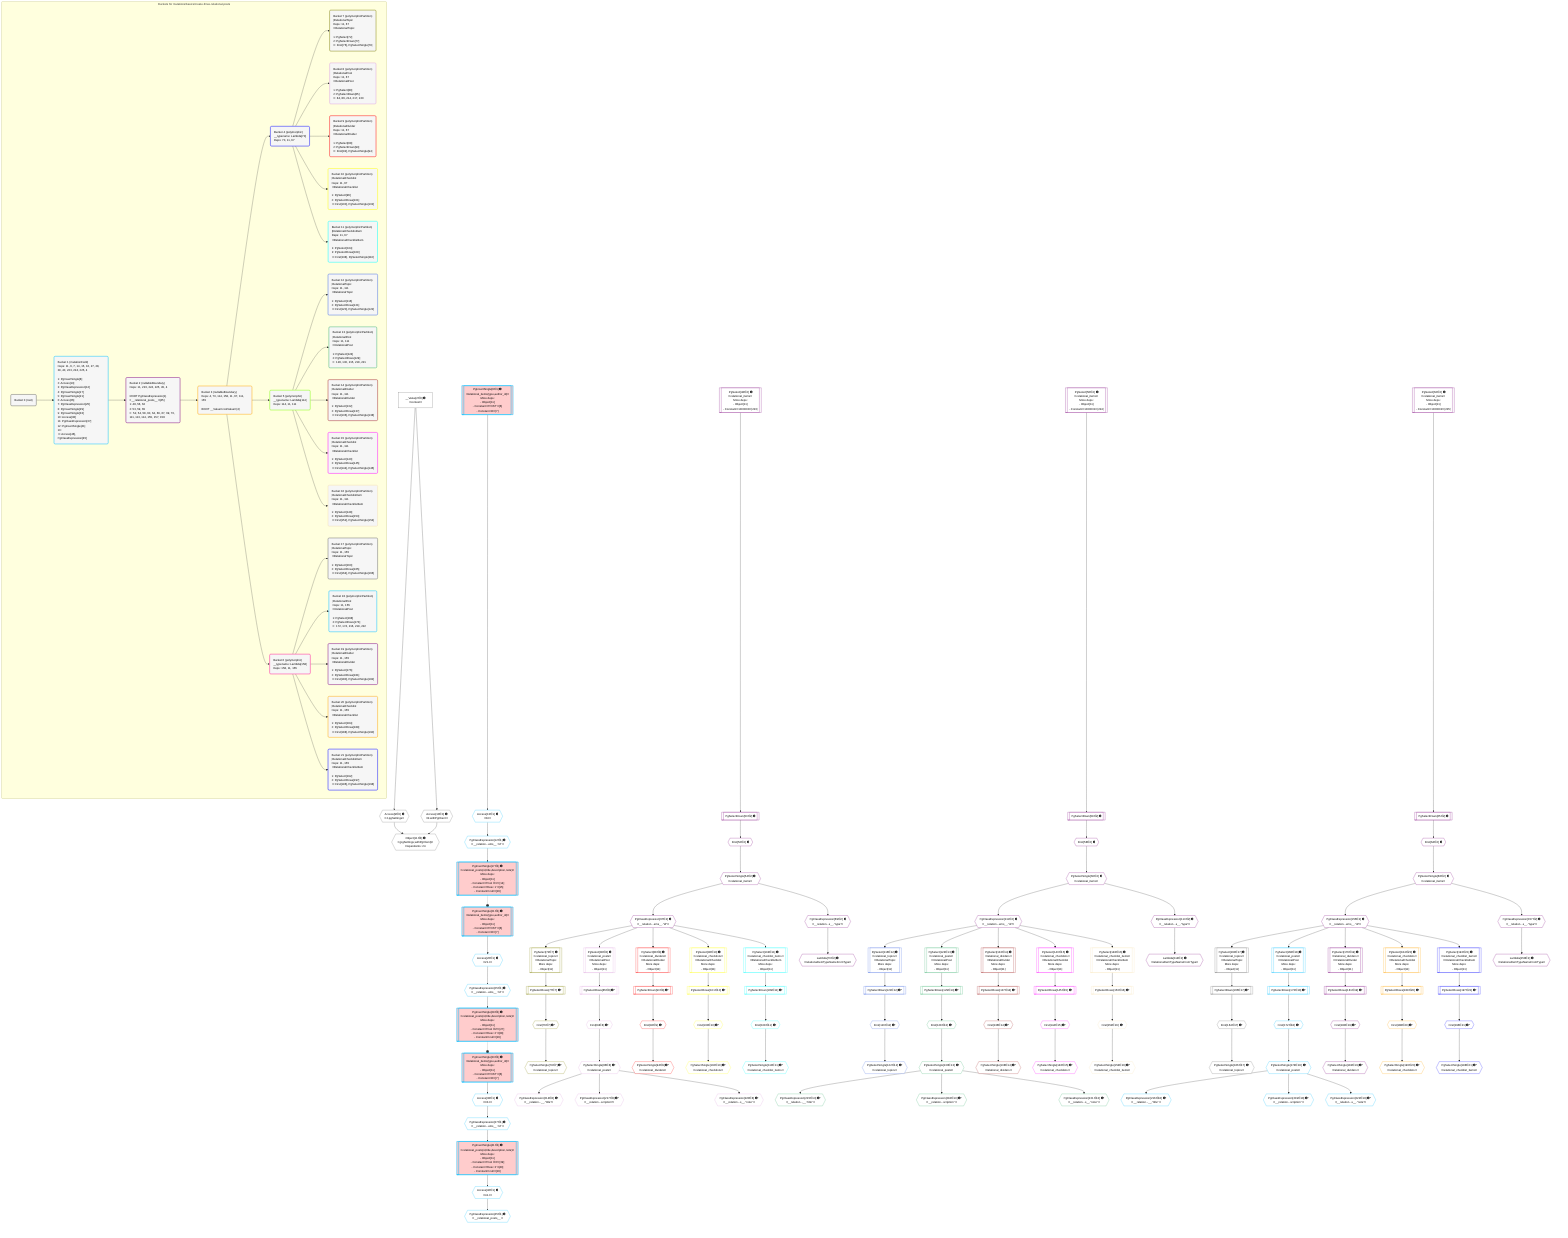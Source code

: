 %%{init: {'themeVariables': { 'fontSize': '12px'}}}%%
graph TD
    classDef path fill:#eee,stroke:#000,color:#000
    classDef plan fill:#fff,stroke-width:1px,color:#000
    classDef itemplan fill:#fff,stroke-width:2px,color:#000
    classDef unbatchedplan fill:#dff,stroke-width:1px,color:#000
    classDef sideeffectplan fill:#fcc,stroke-width:2px,color:#000
    classDef bucket fill:#f6f6f6,color:#000,stroke-width:2px,text-align:left

    subgraph "Buckets for mutations/basics/create-three-relational-posts"
    Bucket0("Bucket 0 (root)"):::bucket
    Bucket1("Bucket 1 (mutationField)<br />Deps: 11, 6, 7, 14, 15, 16, 27, 28, 39, 40, 223, 224, 225, 4<br /><br />1: PgInsertSingle[8]<br />2: Access[13]<br />3: PgClassExpression[12]<br />4: PgInsertSingle[17]<br />5: PgInsertSingle[21]<br />6: Access[26]<br />7: PgClassExpression[25]<br />8: PgInsertSingle[29]<br />9: PgInsertSingle[33]<br />10: Access[38]<br />11: PgClassExpression[37]<br />12: PgInsertSingle[41]<br />13: <br />ᐳ: Access[46], PgClassExpression[45]"):::bucket
    Bucket2("Bucket 2 (nullableBoundary)<br />Deps: 11, 223, 224, 225, 45, 4<br /><br />ROOT PgClassExpression{1}ᐸ__relational_posts__ᐳ[45]<br />1: 48, 56, 62<br />2: 53, 59, 65<br />ᐳ: 52, 54, 58, 60, 64, 66, 67, 69, 70, 111, 113, 114, 155, 157, 158"):::bucket
    Bucket3("Bucket 3 (nullableBoundary)<br />Deps: 4, 70, 114, 158, 11, 67, 111, 155<br /><br />ROOT __ValueᐸrootValueᐳ[4]"):::bucket
    Bucket4("Bucket 4 (polymorphic)<br />__typename: Lambda[70]<br />Deps: 70, 11, 67"):::bucket
    Bucket5("Bucket 5 (polymorphic)<br />__typename: Lambda[114]<br />Deps: 114, 11, 111"):::bucket
    Bucket6("Bucket 6 (polymorphic)<br />__typename: Lambda[158]<br />Deps: 158, 11, 155"):::bucket
    Bucket7("Bucket 7 (polymorphicPartition)<br />|RelationalTopic<br />Deps: 11, 67<br />ᐳRelationalTopic<br /><br />1: PgSelect[72]<br />2: PgSelectRows[77]<br />ᐳ: First[76], PgSelectSingle[78]"):::bucket
    Bucket8("Bucket 8 (polymorphicPartition)<br />|RelationalPost<br />Deps: 11, 67<br />ᐳRelationalPost<br /><br />1: PgSelect[80]<br />2: PgSelectRows[85]<br />ᐳ: 84, 86, 214, 217, 220"):::bucket
    Bucket9("Bucket 9 (polymorphicPartition)<br />|RelationalDivider<br />Deps: 11, 67<br />ᐳRelationalDivider<br /><br />1: PgSelect[88]<br />2: PgSelectRows[93]<br />ᐳ: First[92], PgSelectSingle[94]"):::bucket
    Bucket10("Bucket 10 (polymorphicPartition)<br />|RelationalChecklist<br />Deps: 11, 67<br />ᐳRelationalChecklist<br /><br />1: PgSelect[96]<br />2: PgSelectRows[101]<br />ᐳ: First[100], PgSelectSingle[102]"):::bucket
    Bucket11("Bucket 11 (polymorphicPartition)<br />|RelationalChecklistItem<br />Deps: 11, 67<br />ᐳRelationalChecklistItem<br /><br />1: PgSelect[104]<br />2: PgSelectRows[109]<br />ᐳ: First[108], PgSelectSingle[110]"):::bucket
    Bucket12("Bucket 12 (polymorphicPartition)<br />|RelationalTopic<br />Deps: 11, 111<br />ᐳRelationalTopic<br /><br />1: PgSelect[116]<br />2: PgSelectRows[121]<br />ᐳ: First[120], PgSelectSingle[122]"):::bucket
    Bucket13("Bucket 13 (polymorphicPartition)<br />|RelationalPost<br />Deps: 11, 111<br />ᐳRelationalPost<br /><br />1: PgSelect[124]<br />2: PgSelectRows[129]<br />ᐳ: 128, 130, 215, 218, 221"):::bucket
    Bucket14("Bucket 14 (polymorphicPartition)<br />|RelationalDivider<br />Deps: 11, 111<br />ᐳRelationalDivider<br /><br />1: PgSelect[132]<br />2: PgSelectRows[137]<br />ᐳ: First[136], PgSelectSingle[138]"):::bucket
    Bucket15("Bucket 15 (polymorphicPartition)<br />|RelationalChecklist<br />Deps: 11, 111<br />ᐳRelationalChecklist<br /><br />1: PgSelect[140]<br />2: PgSelectRows[145]<br />ᐳ: First[144], PgSelectSingle[146]"):::bucket
    Bucket16("Bucket 16 (polymorphicPartition)<br />|RelationalChecklistItem<br />Deps: 11, 111<br />ᐳRelationalChecklistItem<br /><br />1: PgSelect[148]<br />2: PgSelectRows[153]<br />ᐳ: First[152], PgSelectSingle[154]"):::bucket
    Bucket17("Bucket 17 (polymorphicPartition)<br />|RelationalTopic<br />Deps: 11, 155<br />ᐳRelationalTopic<br /><br />1: PgSelect[160]<br />2: PgSelectRows[165]<br />ᐳ: First[164], PgSelectSingle[166]"):::bucket
    Bucket18("Bucket 18 (polymorphicPartition)<br />|RelationalPost<br />Deps: 11, 155<br />ᐳRelationalPost<br /><br />1: PgSelect[168]<br />2: PgSelectRows[173]<br />ᐳ: 172, 174, 216, 219, 222"):::bucket
    Bucket19("Bucket 19 (polymorphicPartition)<br />|RelationalDivider<br />Deps: 11, 155<br />ᐳRelationalDivider<br /><br />1: PgSelect[176]<br />2: PgSelectRows[181]<br />ᐳ: First[180], PgSelectSingle[182]"):::bucket
    Bucket20("Bucket 20 (polymorphicPartition)<br />|RelationalChecklist<br />Deps: 11, 155<br />ᐳRelationalChecklist<br /><br />1: PgSelect[184]<br />2: PgSelectRows[189]<br />ᐳ: First[188], PgSelectSingle[190]"):::bucket
    Bucket21("Bucket 21 (polymorphicPartition)<br />|RelationalChecklistItem<br />Deps: 11, 155<br />ᐳRelationalChecklistItem<br /><br />1: PgSelect[192]<br />2: PgSelectRows[197]<br />ᐳ: First[196], PgSelectSingle[198]"):::bucket
    end
    Bucket0 --> Bucket1
    Bucket1 --> Bucket2
    Bucket2 --> Bucket3
    Bucket3 --> Bucket4 & Bucket5 & Bucket6
    Bucket4 --> Bucket7 & Bucket8 & Bucket9 & Bucket10 & Bucket11
    Bucket5 --> Bucket12 & Bucket13 & Bucket14 & Bucket15 & Bucket16
    Bucket6 --> Bucket17 & Bucket18 & Bucket19 & Bucket20 & Bucket21

    %% plan dependencies
    Object11{{"Object[11∈0] ➊<br />ᐸ{pgSettings,withPgClient}ᐳ<br />Dependents: 24"}}:::plan
    Access9{{"Access[9∈0] ➊<br />ᐸ2.pgSettingsᐳ"}}:::plan
    Access10{{"Access[10∈0] ➊<br />ᐸ2.withPgClientᐳ"}}:::plan
    Access9 & Access10 --> Object11
    __Value2["__Value[2∈0] ➊<br />ᐸcontextᐳ"]:::plan
    __Value2 --> Access9
    __Value2 --> Access10
    PgInsertSingle17[["PgInsertSingle[17∈1] ➊<br />ᐸrelational_posts(id,title,description,note)ᐳ<br />More deps:<br />- Object[11]<br />- Constantᐸ'Post ꖛ1'ᐳ[14]<br />- Constantᐸ'Desc 1'ᐳ[15]<br />- Constantᐸnullᐳ[16]"]]:::sideeffectplan
    PgClassExpression12{{"PgClassExpression[12∈1] ➊<br />ᐸ__relation...ems__.”id”ᐳ"}}:::plan
    PgClassExpression12 --> PgInsertSingle17
    PgInsertSingle29[["PgInsertSingle[29∈1] ➊<br />ᐸrelational_posts(id,title,description,note)ᐳ<br />More deps:<br />- Object[11]<br />- Constantᐸ'Post ꖛ2'ᐳ[27]<br />- Constantᐸ'Desc 2'ᐳ[28]<br />- Constantᐸnullᐳ[16]"]]:::sideeffectplan
    PgClassExpression25{{"PgClassExpression[25∈1] ➊<br />ᐸ__relation...ems__.”id”ᐳ"}}:::plan
    PgClassExpression25 --> PgInsertSingle29
    PgInsertSingle41[["PgInsertSingle[41∈1] ➊<br />ᐸrelational_posts(id,title,description,note)ᐳ<br />More deps:<br />- Object[11]<br />- Constantᐸ'Post ꖛ3'ᐳ[39]<br />- Constantᐸ'Desc 3'ᐳ[40]<br />- Constantᐸnullᐳ[16]"]]:::sideeffectplan
    PgClassExpression37{{"PgClassExpression[37∈1] ➊<br />ᐸ__relation...ems__.”id”ᐳ"}}:::plan
    PgClassExpression37 --> PgInsertSingle41
    PgInsertSingle8[["PgInsertSingle[8∈1] ➊<br />ᐸrelational_items(type,author_id)ᐳ<br />More deps:<br />- Object[11]<br />- Constantᐸ'POST'ᐳ[6]<br />- Constantᐸ2ᐳ[7]"]]:::sideeffectplan
    PgInsertSingle21[["PgInsertSingle[21∈1] ➊<br />ᐸrelational_items(type,author_id)ᐳ<br />More deps:<br />- Object[11]<br />- Constantᐸ'POST'ᐳ[6]<br />- Constantᐸ2ᐳ[7]"]]:::sideeffectplan
    PgInsertSingle33[["PgInsertSingle[33∈1] ➊<br />ᐸrelational_items(type,author_id)ᐳ<br />More deps:<br />- Object[11]<br />- Constantᐸ'POST'ᐳ[6]<br />- Constantᐸ2ᐳ[7]"]]:::sideeffectplan
    Access13{{"Access[13∈1] ➊<br />ᐸ8.tᐳ"}}:::plan
    Access13 --> PgClassExpression12
    PgInsertSingle8 --> Access13
    Access26{{"Access[26∈1] ➊<br />ᐸ21.tᐳ"}}:::plan
    Access26 --> PgClassExpression25
    PgInsertSingle21 --> Access26
    Access38{{"Access[38∈1] ➊<br />ᐸ33.tᐳ"}}:::plan
    Access38 --> PgClassExpression37
    PgInsertSingle33 --> Access38
    PgClassExpression45{{"PgClassExpression[45∈1] ➊<br />ᐸ__relational_posts__ᐳ"}}:::plan
    Access46{{"Access[46∈1] ➊<br />ᐸ41.tᐳ"}}:::plan
    Access46 --> PgClassExpression45
    PgInsertSingle41 --> Access46
    PgSelect48[["PgSelect[48∈2] ➊<br />ᐸrelational_itemsᐳ<br />More deps:<br />- Object[11]<br />- Constantᐸ1000000ᐳ[223]"]]:::plan
    PgSelect56[["PgSelect[56∈2] ➊<br />ᐸrelational_itemsᐳ<br />More deps:<br />- Object[11]<br />- Constantᐸ1000001ᐳ[224]"]]:::plan
    PgSelect62[["PgSelect[62∈2] ➊<br />ᐸrelational_itemsᐳ<br />More deps:<br />- Object[11]<br />- Constantᐸ1000002ᐳ[225]"]]:::plan
    First52{{"First[52∈2] ➊"}}:::plan
    PgSelectRows53[["PgSelectRows[53∈2] ➊"]]:::plan
    PgSelectRows53 --> First52
    PgSelect48 --> PgSelectRows53
    PgSelectSingle54{{"PgSelectSingle[54∈2] ➊<br />ᐸrelational_itemsᐳ"}}:::plan
    First52 --> PgSelectSingle54
    First58{{"First[58∈2] ➊"}}:::plan
    PgSelectRows59[["PgSelectRows[59∈2] ➊"]]:::plan
    PgSelectRows59 --> First58
    PgSelect56 --> PgSelectRows59
    PgSelectSingle60{{"PgSelectSingle[60∈2] ➊<br />ᐸrelational_itemsᐳ"}}:::plan
    First58 --> PgSelectSingle60
    First64{{"First[64∈2] ➊"}}:::plan
    PgSelectRows65[["PgSelectRows[65∈2] ➊"]]:::plan
    PgSelectRows65 --> First64
    PgSelect62 --> PgSelectRows65
    PgSelectSingle66{{"PgSelectSingle[66∈2] ➊<br />ᐸrelational_itemsᐳ"}}:::plan
    First64 --> PgSelectSingle66
    PgClassExpression67{{"PgClassExpression[67∈2] ➊<br />ᐸ__relation...ems__.”id”ᐳ"}}:::plan
    PgSelectSingle54 --> PgClassExpression67
    PgClassExpression69{{"PgClassExpression[69∈2] ➊<br />ᐸ__relation...s__.”type”ᐳ"}}:::plan
    PgSelectSingle54 --> PgClassExpression69
    Lambda70{{"Lambda[70∈2] ➊<br />ᐸrelationalItemTypeNameFromTypeᐳ"}}:::plan
    PgClassExpression69 --> Lambda70
    PgClassExpression111{{"PgClassExpression[111∈2] ➊<br />ᐸ__relation...ems__.”id”ᐳ"}}:::plan
    PgSelectSingle60 --> PgClassExpression111
    PgClassExpression113{{"PgClassExpression[113∈2] ➊<br />ᐸ__relation...s__.”type”ᐳ"}}:::plan
    PgSelectSingle60 --> PgClassExpression113
    Lambda114{{"Lambda[114∈2] ➊<br />ᐸrelationalItemTypeNameFromTypeᐳ"}}:::plan
    PgClassExpression113 --> Lambda114
    PgClassExpression155{{"PgClassExpression[155∈2] ➊<br />ᐸ__relation...ems__.”id”ᐳ"}}:::plan
    PgSelectSingle66 --> PgClassExpression155
    PgClassExpression157{{"PgClassExpression[157∈2] ➊<br />ᐸ__relation...s__.”type”ᐳ"}}:::plan
    PgSelectSingle66 --> PgClassExpression157
    Lambda158{{"Lambda[158∈2] ➊<br />ᐸrelationalItemTypeNameFromTypeᐳ"}}:::plan
    PgClassExpression157 --> Lambda158
    PgSelect72[["PgSelect[72∈7] ➊<br />ᐸrelational_topicsᐳ<br />ᐳRelationalTopic<br />More deps:<br />- Object[11]"]]:::plan
    PgClassExpression67 --> PgSelect72
    First76{{"First[76∈7] ➊^"}}:::plan
    PgSelectRows77[["PgSelectRows[77∈7] ➊^"]]:::plan
    PgSelectRows77 --> First76
    PgSelect72 --> PgSelectRows77
    PgSelectSingle78{{"PgSelectSingle[78∈7] ➊^<br />ᐸrelational_topicsᐳ"}}:::plan
    First76 --> PgSelectSingle78
    PgSelect80[["PgSelect[80∈8] ➊<br />ᐸrelational_postsᐳ<br />ᐳRelationalPost<br />More deps:<br />- Object[11]"]]:::plan
    PgClassExpression67 --> PgSelect80
    First84{{"First[84∈8] ➊^"}}:::plan
    PgSelectRows85[["PgSelectRows[85∈8] ➊^"]]:::plan
    PgSelectRows85 --> First84
    PgSelect80 --> PgSelectRows85
    PgSelectSingle86{{"PgSelectSingle[86∈8] ➊^<br />ᐸrelational_postsᐳ"}}:::plan
    First84 --> PgSelectSingle86
    PgClassExpression214{{"PgClassExpression[214∈8] ➊^<br />ᐸ__relation...__.”title”ᐳ"}}:::plan
    PgSelectSingle86 --> PgClassExpression214
    PgClassExpression217{{"PgClassExpression[217∈8] ➊^<br />ᐸ__relation...scription”ᐳ"}}:::plan
    PgSelectSingle86 --> PgClassExpression217
    PgClassExpression220{{"PgClassExpression[220∈8] ➊^<br />ᐸ__relation...s__.”note”ᐳ"}}:::plan
    PgSelectSingle86 --> PgClassExpression220
    PgSelect88[["PgSelect[88∈9] ➊<br />ᐸrelational_dividersᐳ<br />ᐳRelationalDivider<br />More deps:<br />- Object[11]"]]:::plan
    PgClassExpression67 --> PgSelect88
    First92{{"First[92∈9] ➊^"}}:::plan
    PgSelectRows93[["PgSelectRows[93∈9] ➊^"]]:::plan
    PgSelectRows93 --> First92
    PgSelect88 --> PgSelectRows93
    PgSelectSingle94{{"PgSelectSingle[94∈9] ➊^<br />ᐸrelational_dividersᐳ"}}:::plan
    First92 --> PgSelectSingle94
    PgSelect96[["PgSelect[96∈10] ➊<br />ᐸrelational_checklistsᐳ<br />ᐳRelationalChecklist<br />More deps:<br />- Object[11]"]]:::plan
    PgClassExpression67 --> PgSelect96
    First100{{"First[100∈10] ➊^"}}:::plan
    PgSelectRows101[["PgSelectRows[101∈10] ➊^"]]:::plan
    PgSelectRows101 --> First100
    PgSelect96 --> PgSelectRows101
    PgSelectSingle102{{"PgSelectSingle[102∈10] ➊^<br />ᐸrelational_checklistsᐳ"}}:::plan
    First100 --> PgSelectSingle102
    PgSelect104[["PgSelect[104∈11] ➊<br />ᐸrelational_checklist_itemsᐳ<br />ᐳRelationalChecklistItem<br />More deps:<br />- Object[11]"]]:::plan
    PgClassExpression67 --> PgSelect104
    First108{{"First[108∈11] ➊^"}}:::plan
    PgSelectRows109[["PgSelectRows[109∈11] ➊^"]]:::plan
    PgSelectRows109 --> First108
    PgSelect104 --> PgSelectRows109
    PgSelectSingle110{{"PgSelectSingle[110∈11] ➊^<br />ᐸrelational_checklist_itemsᐳ"}}:::plan
    First108 --> PgSelectSingle110
    PgSelect116[["PgSelect[116∈12] ➊<br />ᐸrelational_topicsᐳ<br />ᐳRelationalTopic<br />More deps:<br />- Object[11]"]]:::plan
    PgClassExpression111 --> PgSelect116
    First120{{"First[120∈12] ➊^"}}:::plan
    PgSelectRows121[["PgSelectRows[121∈12] ➊^"]]:::plan
    PgSelectRows121 --> First120
    PgSelect116 --> PgSelectRows121
    PgSelectSingle122{{"PgSelectSingle[122∈12] ➊^<br />ᐸrelational_topicsᐳ"}}:::plan
    First120 --> PgSelectSingle122
    PgSelect124[["PgSelect[124∈13] ➊<br />ᐸrelational_postsᐳ<br />ᐳRelationalPost<br />More deps:<br />- Object[11]"]]:::plan
    PgClassExpression111 --> PgSelect124
    First128{{"First[128∈13] ➊^"}}:::plan
    PgSelectRows129[["PgSelectRows[129∈13] ➊^"]]:::plan
    PgSelectRows129 --> First128
    PgSelect124 --> PgSelectRows129
    PgSelectSingle130{{"PgSelectSingle[130∈13] ➊^<br />ᐸrelational_postsᐳ"}}:::plan
    First128 --> PgSelectSingle130
    PgClassExpression215{{"PgClassExpression[215∈13] ➊^<br />ᐸ__relation...__.”title”ᐳ"}}:::plan
    PgSelectSingle130 --> PgClassExpression215
    PgClassExpression218{{"PgClassExpression[218∈13] ➊^<br />ᐸ__relation...scription”ᐳ"}}:::plan
    PgSelectSingle130 --> PgClassExpression218
    PgClassExpression221{{"PgClassExpression[221∈13] ➊^<br />ᐸ__relation...s__.”note”ᐳ"}}:::plan
    PgSelectSingle130 --> PgClassExpression221
    PgSelect132[["PgSelect[132∈14] ➊<br />ᐸrelational_dividersᐳ<br />ᐳRelationalDivider<br />More deps:<br />- Object[11]"]]:::plan
    PgClassExpression111 --> PgSelect132
    First136{{"First[136∈14] ➊^"}}:::plan
    PgSelectRows137[["PgSelectRows[137∈14] ➊^"]]:::plan
    PgSelectRows137 --> First136
    PgSelect132 --> PgSelectRows137
    PgSelectSingle138{{"PgSelectSingle[138∈14] ➊^<br />ᐸrelational_dividersᐳ"}}:::plan
    First136 --> PgSelectSingle138
    PgSelect140[["PgSelect[140∈15] ➊<br />ᐸrelational_checklistsᐳ<br />ᐳRelationalChecklist<br />More deps:<br />- Object[11]"]]:::plan
    PgClassExpression111 --> PgSelect140
    First144{{"First[144∈15] ➊^"}}:::plan
    PgSelectRows145[["PgSelectRows[145∈15] ➊^"]]:::plan
    PgSelectRows145 --> First144
    PgSelect140 --> PgSelectRows145
    PgSelectSingle146{{"PgSelectSingle[146∈15] ➊^<br />ᐸrelational_checklistsᐳ"}}:::plan
    First144 --> PgSelectSingle146
    PgSelect148[["PgSelect[148∈16] ➊<br />ᐸrelational_checklist_itemsᐳ<br />ᐳRelationalChecklistItem<br />More deps:<br />- Object[11]"]]:::plan
    PgClassExpression111 --> PgSelect148
    First152{{"First[152∈16] ➊^"}}:::plan
    PgSelectRows153[["PgSelectRows[153∈16] ➊^"]]:::plan
    PgSelectRows153 --> First152
    PgSelect148 --> PgSelectRows153
    PgSelectSingle154{{"PgSelectSingle[154∈16] ➊^<br />ᐸrelational_checklist_itemsᐳ"}}:::plan
    First152 --> PgSelectSingle154
    PgSelect160[["PgSelect[160∈17] ➊<br />ᐸrelational_topicsᐳ<br />ᐳRelationalTopic<br />More deps:<br />- Object[11]"]]:::plan
    PgClassExpression155 --> PgSelect160
    First164{{"First[164∈17] ➊^"}}:::plan
    PgSelectRows165[["PgSelectRows[165∈17] ➊^"]]:::plan
    PgSelectRows165 --> First164
    PgSelect160 --> PgSelectRows165
    PgSelectSingle166{{"PgSelectSingle[166∈17] ➊^<br />ᐸrelational_topicsᐳ"}}:::plan
    First164 --> PgSelectSingle166
    PgSelect168[["PgSelect[168∈18] ➊<br />ᐸrelational_postsᐳ<br />ᐳRelationalPost<br />More deps:<br />- Object[11]"]]:::plan
    PgClassExpression155 --> PgSelect168
    First172{{"First[172∈18] ➊^"}}:::plan
    PgSelectRows173[["PgSelectRows[173∈18] ➊^"]]:::plan
    PgSelectRows173 --> First172
    PgSelect168 --> PgSelectRows173
    PgSelectSingle174{{"PgSelectSingle[174∈18] ➊^<br />ᐸrelational_postsᐳ"}}:::plan
    First172 --> PgSelectSingle174
    PgClassExpression216{{"PgClassExpression[216∈18] ➊^<br />ᐸ__relation...__.”title”ᐳ"}}:::plan
    PgSelectSingle174 --> PgClassExpression216
    PgClassExpression219{{"PgClassExpression[219∈18] ➊^<br />ᐸ__relation...scription”ᐳ"}}:::plan
    PgSelectSingle174 --> PgClassExpression219
    PgClassExpression222{{"PgClassExpression[222∈18] ➊^<br />ᐸ__relation...s__.”note”ᐳ"}}:::plan
    PgSelectSingle174 --> PgClassExpression222
    PgSelect176[["PgSelect[176∈19] ➊<br />ᐸrelational_dividersᐳ<br />ᐳRelationalDivider<br />More deps:<br />- Object[11]"]]:::plan
    PgClassExpression155 --> PgSelect176
    First180{{"First[180∈19] ➊^"}}:::plan
    PgSelectRows181[["PgSelectRows[181∈19] ➊^"]]:::plan
    PgSelectRows181 --> First180
    PgSelect176 --> PgSelectRows181
    PgSelectSingle182{{"PgSelectSingle[182∈19] ➊^<br />ᐸrelational_dividersᐳ"}}:::plan
    First180 --> PgSelectSingle182
    PgSelect184[["PgSelect[184∈20] ➊<br />ᐸrelational_checklistsᐳ<br />ᐳRelationalChecklist<br />More deps:<br />- Object[11]"]]:::plan
    PgClassExpression155 --> PgSelect184
    First188{{"First[188∈20] ➊^"}}:::plan
    PgSelectRows189[["PgSelectRows[189∈20] ➊^"]]:::plan
    PgSelectRows189 --> First188
    PgSelect184 --> PgSelectRows189
    PgSelectSingle190{{"PgSelectSingle[190∈20] ➊^<br />ᐸrelational_checklistsᐳ"}}:::plan
    First188 --> PgSelectSingle190
    PgSelect192[["PgSelect[192∈21] ➊<br />ᐸrelational_checklist_itemsᐳ<br />ᐳRelationalChecklistItem<br />More deps:<br />- Object[11]"]]:::plan
    PgClassExpression155 --> PgSelect192
    First196{{"First[196∈21] ➊^"}}:::plan
    PgSelectRows197[["PgSelectRows[197∈21] ➊^"]]:::plan
    PgSelectRows197 --> First196
    PgSelect192 --> PgSelectRows197
    PgSelectSingle198{{"PgSelectSingle[198∈21] ➊^<br />ᐸrelational_checklist_itemsᐳ"}}:::plan
    First196 --> PgSelectSingle198

    %% define steps
    classDef bucket0 stroke:#696969
    class Bucket0,__Value2,Access9,Access10,Object11 bucket0
    classDef bucket1 stroke:#00bfff
    class Bucket1,PgInsertSingle8,PgClassExpression12,Access13,PgInsertSingle17,PgInsertSingle21,PgClassExpression25,Access26,PgInsertSingle29,PgInsertSingle33,PgClassExpression37,Access38,PgInsertSingle41,PgClassExpression45,Access46 bucket1
    classDef bucket2 stroke:#7f007f
    class Bucket2,PgSelect48,First52,PgSelectRows53,PgSelectSingle54,PgSelect56,First58,PgSelectRows59,PgSelectSingle60,PgSelect62,First64,PgSelectRows65,PgSelectSingle66,PgClassExpression67,PgClassExpression69,Lambda70,PgClassExpression111,PgClassExpression113,Lambda114,PgClassExpression155,PgClassExpression157,Lambda158 bucket2
    classDef bucket3 stroke:#ffa500
    class Bucket3 bucket3
    classDef bucket4 stroke:#0000ff
    class Bucket4 bucket4
    classDef bucket5 stroke:#7fff00
    class Bucket5 bucket5
    classDef bucket6 stroke:#ff1493
    class Bucket6 bucket6
    classDef bucket7 stroke:#808000
    class Bucket7,PgSelect72,First76,PgSelectRows77,PgSelectSingle78 bucket7
    classDef bucket8 stroke:#dda0dd
    class Bucket8,PgSelect80,First84,PgSelectRows85,PgSelectSingle86,PgClassExpression214,PgClassExpression217,PgClassExpression220 bucket8
    classDef bucket9 stroke:#ff0000
    class Bucket9,PgSelect88,First92,PgSelectRows93,PgSelectSingle94 bucket9
    classDef bucket10 stroke:#ffff00
    class Bucket10,PgSelect96,First100,PgSelectRows101,PgSelectSingle102 bucket10
    classDef bucket11 stroke:#00ffff
    class Bucket11,PgSelect104,First108,PgSelectRows109,PgSelectSingle110 bucket11
    classDef bucket12 stroke:#4169e1
    class Bucket12,PgSelect116,First120,PgSelectRows121,PgSelectSingle122 bucket12
    classDef bucket13 stroke:#3cb371
    class Bucket13,PgSelect124,First128,PgSelectRows129,PgSelectSingle130,PgClassExpression215,PgClassExpression218,PgClassExpression221 bucket13
    classDef bucket14 stroke:#a52a2a
    class Bucket14,PgSelect132,First136,PgSelectRows137,PgSelectSingle138 bucket14
    classDef bucket15 stroke:#ff00ff
    class Bucket15,PgSelect140,First144,PgSelectRows145,PgSelectSingle146 bucket15
    classDef bucket16 stroke:#f5deb3
    class Bucket16,PgSelect148,First152,PgSelectRows153,PgSelectSingle154 bucket16
    classDef bucket17 stroke:#696969
    class Bucket17,PgSelect160,First164,PgSelectRows165,PgSelectSingle166 bucket17
    classDef bucket18 stroke:#00bfff
    class Bucket18,PgSelect168,First172,PgSelectRows173,PgSelectSingle174,PgClassExpression216,PgClassExpression219,PgClassExpression222 bucket18
    classDef bucket19 stroke:#7f007f
    class Bucket19,PgSelect176,First180,PgSelectRows181,PgSelectSingle182 bucket19
    classDef bucket20 stroke:#ffa500
    class Bucket20,PgSelect184,First188,PgSelectRows189,PgSelectSingle190 bucket20
    classDef bucket21 stroke:#0000ff
    class Bucket21,PgSelect192,First196,PgSelectRows197,PgSelectSingle198 bucket21

    %% implicit side effects
    PgInsertSingle17 -.-o PgInsertSingle21
    PgInsertSingle29 -.-o PgInsertSingle33